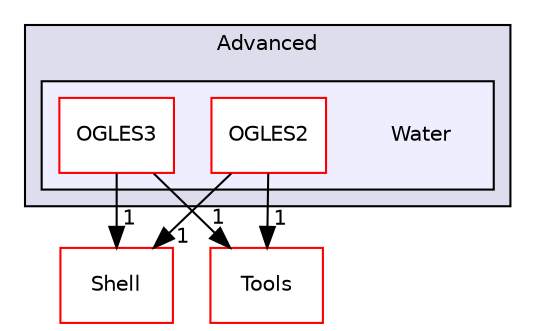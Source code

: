 digraph "PVR/SDK_3.4/Examples/Advanced/Water" {
  compound=true
  node [ fontsize="10", fontname="Helvetica"];
  edge [ labelfontsize="10", labelfontname="Helvetica"];
  subgraph clusterdir_3311445bd4425c20b6c3fe25c066f270 {
    graph [ bgcolor="#ddddee", pencolor="black", label="Advanced" fontname="Helvetica", fontsize="10", URL="dir_3311445bd4425c20b6c3fe25c066f270.html"]
  subgraph clusterdir_f15c0e9cf8d66e4a3b31bd1cbabf1930 {
    graph [ bgcolor="#eeeeff", pencolor="black", label="" URL="dir_f15c0e9cf8d66e4a3b31bd1cbabf1930.html"];
    dir_f15c0e9cf8d66e4a3b31bd1cbabf1930 [shape=plaintext label="Water"];
    dir_27ce904d887e6eedafb8edee5e6210b8 [shape=box label="OGLES2" color="red" fillcolor="white" style="filled" URL="dir_27ce904d887e6eedafb8edee5e6210b8.html"];
    dir_96d0ea10a1a822b2f5c331b6d1a8da5e [shape=box label="OGLES3" color="red" fillcolor="white" style="filled" URL="dir_96d0ea10a1a822b2f5c331b6d1a8da5e.html"];
  }
  }
  dir_de41955a66a331b990d60d5323117a97 [shape=box label="Shell" fillcolor="white" style="filled" color="red" URL="dir_de41955a66a331b990d60d5323117a97.html"];
  dir_5222bd6691dac9df766f8a52293393a2 [shape=box label="Tools" fillcolor="white" style="filled" color="red" URL="dir_5222bd6691dac9df766f8a52293393a2.html"];
  dir_96d0ea10a1a822b2f5c331b6d1a8da5e->dir_de41955a66a331b990d60d5323117a97 [headlabel="1", labeldistance=1.5 headhref="dir_000622_000133.html"];
  dir_96d0ea10a1a822b2f5c331b6d1a8da5e->dir_5222bd6691dac9df766f8a52293393a2 [headlabel="1", labeldistance=1.5 headhref="dir_000622_001762.html"];
  dir_27ce904d887e6eedafb8edee5e6210b8->dir_de41955a66a331b990d60d5323117a97 [headlabel="1", labeldistance=1.5 headhref="dir_000620_000133.html"];
  dir_27ce904d887e6eedafb8edee5e6210b8->dir_5222bd6691dac9df766f8a52293393a2 [headlabel="1", labeldistance=1.5 headhref="dir_000620_001762.html"];
}
